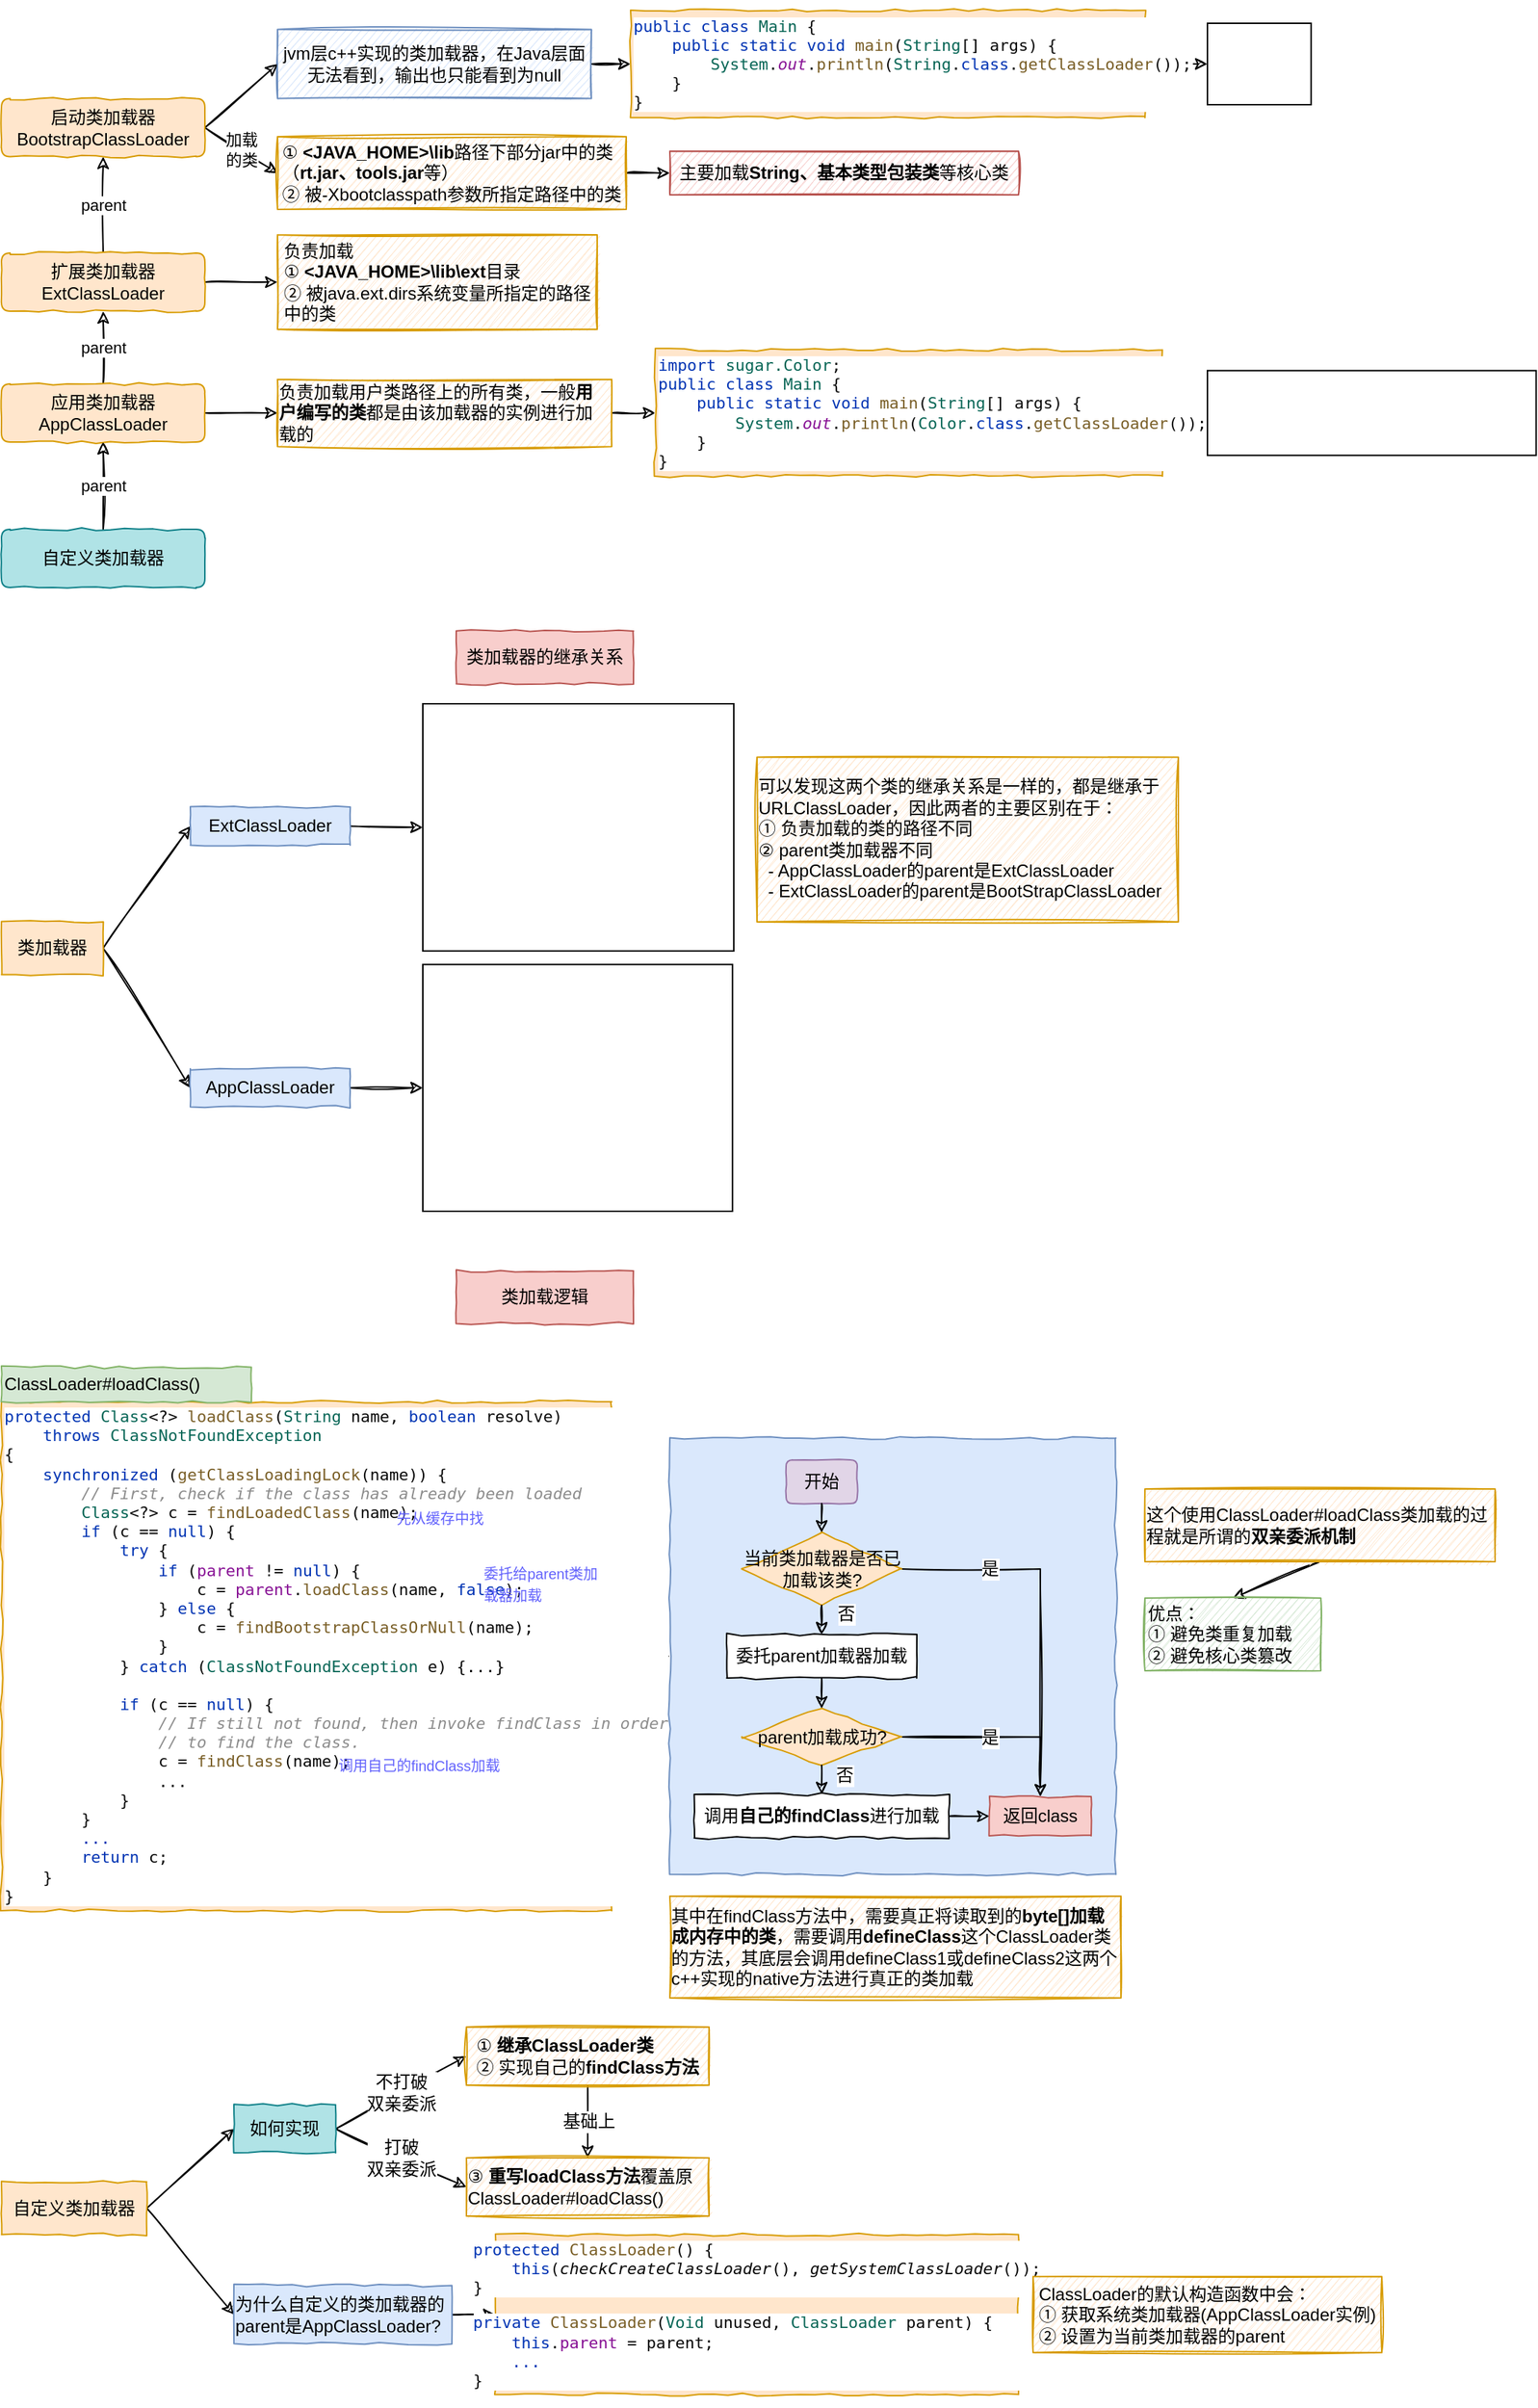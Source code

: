 <mxfile>
    <diagram id="ftux0FwmpLHw2KxXnDP0" name="第 1 页">
        <mxGraphModel dx="968" dy="558" grid="1" gridSize="10" guides="1" tooltips="1" connect="1" arrows="1" fold="1" page="1" pageScale="1" pageWidth="827" pageHeight="1169" math="0" shadow="0">
            <root>
                <mxCell id="0"/>
                <mxCell id="1" parent="0"/>
                <mxCell id="12" style="edgeStyle=none;sketch=1;html=1;exitX=1;exitY=0.5;exitDx=0;exitDy=0;entryX=0;entryY=0.5;entryDx=0;entryDy=0;fontSize=11;" edge="1" parent="1" source="2" target="11">
                    <mxGeometry relative="1" as="geometry"/>
                </mxCell>
                <mxCell id="2" value="jvm层c++实现的类加载器，在Java层面无法看到，输出也只能看到为null" style="rounded=0;whiteSpace=wrap;html=1;fillColor=#dae8fc;strokeColor=#6c8ebf;comic=1;sketch=1;" vertex="1" parent="1">
                    <mxGeometry x="230" y="36.25" width="216" height="47.5" as="geometry"/>
                </mxCell>
                <mxCell id="10" style="edgeStyle=none;sketch=1;html=1;exitX=1;exitY=0.5;exitDx=0;exitDy=0;entryX=0;entryY=0.5;entryDx=0;entryDy=0;" edge="1" parent="1" source="3" target="2">
                    <mxGeometry relative="1" as="geometry"/>
                </mxCell>
                <mxCell id="16" value="加载&lt;br&gt;的类" style="edgeStyle=none;sketch=1;html=1;exitX=1;exitY=0.5;exitDx=0;exitDy=0;entryX=0;entryY=0.5;entryDx=0;entryDy=0;fontSize=11;" edge="1" parent="1" source="3" target="15">
                    <mxGeometry relative="1" as="geometry"/>
                </mxCell>
                <mxCell id="3" value="&lt;span&gt;启动类加载器&lt;br&gt;BootstrapClassLoader&lt;/span&gt;" style="rounded=1;whiteSpace=wrap;html=1;comic=1;fillColor=#ffe6cc;strokeColor=#d79b00;" vertex="1" parent="1">
                    <mxGeometry x="40" y="83.75" width="140" height="40" as="geometry"/>
                </mxCell>
                <mxCell id="7" value="parent" style="edgeStyle=none;sketch=1;html=1;exitX=0.5;exitY=0;exitDx=0;exitDy=0;entryX=0.5;entryY=1;entryDx=0;entryDy=0;" edge="1" parent="1" source="4" target="3">
                    <mxGeometry relative="1" as="geometry"/>
                </mxCell>
                <mxCell id="20" style="edgeStyle=none;sketch=1;html=1;exitX=1;exitY=0.5;exitDx=0;exitDy=0;entryX=0;entryY=0.5;entryDx=0;entryDy=0;fontSize=11;" edge="1" parent="1" source="4" target="19">
                    <mxGeometry relative="1" as="geometry"/>
                </mxCell>
                <mxCell id="4" value="&lt;span&gt;扩展类加载器&lt;br&gt;ExtClassLoader&lt;/span&gt;" style="rounded=1;whiteSpace=wrap;html=1;comic=1;fillColor=#ffe6cc;strokeColor=#d79b00;" vertex="1" parent="1">
                    <mxGeometry x="40" y="190" width="140" height="40" as="geometry"/>
                </mxCell>
                <mxCell id="6" value="parent" style="edgeStyle=none;html=1;exitX=0.5;exitY=0;exitDx=0;exitDy=0;entryX=0.5;entryY=1;entryDx=0;entryDy=0;sketch=1;" edge="1" parent="1" source="5" target="4">
                    <mxGeometry relative="1" as="geometry"/>
                </mxCell>
                <mxCell id="22" style="edgeStyle=none;sketch=1;html=1;exitX=1;exitY=0.5;exitDx=0;exitDy=0;entryX=0;entryY=0.5;entryDx=0;entryDy=0;fontSize=11;" edge="1" parent="1" source="5" target="21">
                    <mxGeometry relative="1" as="geometry"/>
                </mxCell>
                <mxCell id="5" value="&lt;span&gt;应用类加载器&lt;br&gt;AppClassLoader&lt;/span&gt;" style="rounded=1;whiteSpace=wrap;html=1;comic=1;fillColor=#ffe6cc;strokeColor=#d79b00;" vertex="1" parent="1">
                    <mxGeometry x="40" y="280" width="140" height="40" as="geometry"/>
                </mxCell>
                <mxCell id="9" value="parent" style="edgeStyle=none;sketch=1;html=1;exitX=0.5;exitY=0;exitDx=0;exitDy=0;entryX=0.5;entryY=1;entryDx=0;entryDy=0;" edge="1" parent="1" source="8" target="5">
                    <mxGeometry relative="1" as="geometry"/>
                </mxCell>
                <mxCell id="8" value="自定义类加载器" style="rounded=1;whiteSpace=wrap;html=1;comic=1;fillColor=#b0e3e6;strokeColor=#0e8088;" vertex="1" parent="1">
                    <mxGeometry x="40" y="380" width="140" height="40" as="geometry"/>
                </mxCell>
                <mxCell id="14" value="输出" style="edgeStyle=none;sketch=1;html=1;exitX=1;exitY=0.5;exitDx=0;exitDy=0;entryX=0;entryY=0.5;entryDx=0;entryDy=0;fontSize=11;" edge="1" parent="1" source="11" target="13">
                    <mxGeometry relative="1" as="geometry"/>
                </mxCell>
                <mxCell id="11" value="&lt;pre style=&quot;background-color: rgb(255 , 255 , 255) ; color: rgb(8 , 8 , 8) ; font-family: &amp;#34;consolas&amp;#34; , monospace ; font-size: 11px&quot;&gt;&lt;span style=&quot;color: #0033b3&quot;&gt;public class &lt;/span&gt;&lt;span style=&quot;color: #066555&quot;&gt;Main &lt;/span&gt;{&lt;br&gt;    &lt;span style=&quot;color: #0033b3&quot;&gt;public static void &lt;/span&gt;&lt;span style=&quot;color: #795e26&quot;&gt;main&lt;/span&gt;(&lt;span style=&quot;color: #066555&quot;&gt;String&lt;/span&gt;[] args) {&lt;br&gt;        &lt;span style=&quot;color: #066555&quot;&gt;System&lt;/span&gt;.&lt;span style=&quot;color: #871094 ; font-style: italic&quot;&gt;out&lt;/span&gt;.&lt;span style=&quot;color: #795e26&quot;&gt;println&lt;/span&gt;(&lt;span style=&quot;color: #066555&quot;&gt;String&lt;/span&gt;.&lt;span style=&quot;color: #0033b3&quot;&gt;class&lt;/span&gt;.&lt;span style=&quot;color: #795e26&quot;&gt;getClassLoader&lt;/span&gt;());&lt;br&gt;    }&lt;br&gt;}&lt;/pre&gt;" style="rounded=0;whiteSpace=wrap;html=1;fillColor=#ffe6cc;strokeColor=#d79b00;comic=1;sketch=0;align=left;" vertex="1" parent="1">
                    <mxGeometry x="473" y="23.13" width="354" height="73.75" as="geometry"/>
                </mxCell>
                <mxCell id="13" value="" style="shape=image;imageAspect=0;aspect=fixed;verticalLabelPosition=bottom;verticalAlign=top;comic=1;sketch=0;fontSize=11;image=https://codereaper-image-bed.oss-cn-shenzhen.aliyuncs.com/img/image-20220821231137941.png;imageBorder=default;" vertex="1" parent="1">
                    <mxGeometry x="870" y="32" width="71.34" height="56" as="geometry"/>
                </mxCell>
                <mxCell id="18" style="edgeStyle=none;sketch=1;html=1;exitX=1;exitY=0.5;exitDx=0;exitDy=0;entryX=0;entryY=0.5;entryDx=0;entryDy=0;fontSize=11;" edge="1" parent="1" source="15" target="17">
                    <mxGeometry relative="1" as="geometry"/>
                </mxCell>
                <mxCell id="15" value="&lt;div style=&quot;text-align: left&quot;&gt;①&amp;nbsp;&lt;b&gt;&amp;lt;JAVA_HOME&amp;gt;\lib&lt;/b&gt;路径下部分jar中的类&lt;/div&gt;&lt;div style=&quot;text-align: left&quot;&gt;（&lt;b&gt;rt.jar、tools.jar&lt;/b&gt;等）&lt;/div&gt;&lt;div style=&quot;text-align: left&quot;&gt;&lt;span&gt;②&amp;nbsp;&lt;/span&gt;&lt;span&gt;被-Xbootclasspath参数所指定路径中的类&lt;/span&gt;&lt;/div&gt;" style="rounded=0;whiteSpace=wrap;html=1;fillColor=#ffe6cc;strokeColor=#d79b00;comic=1;sketch=1;" vertex="1" parent="1">
                    <mxGeometry x="230" y="110" width="240" height="50" as="geometry"/>
                </mxCell>
                <mxCell id="17" value="&lt;div style=&quot;text-align: left&quot;&gt;主要加载&lt;b&gt;String、基本类型包装类&lt;/b&gt;等核心类&lt;/div&gt;" style="rounded=0;whiteSpace=wrap;html=1;fillColor=#f8cecc;strokeColor=#b85450;comic=1;sketch=1;" vertex="1" parent="1">
                    <mxGeometry x="500" y="120" width="240" height="30" as="geometry"/>
                </mxCell>
                <mxCell id="19" value="&lt;div style=&quot;text-align: left&quot;&gt;负责加载&lt;/div&gt;&lt;div style=&quot;text-align: left&quot;&gt;①&amp;nbsp;&lt;b&gt;&amp;lt;JAVA_HOME&amp;gt;\lib\ext&lt;/b&gt;目录&lt;/div&gt;&lt;div style=&quot;text-align: left&quot;&gt;②&amp;nbsp;被java.ext.dirs系统变量所指定的路径&lt;/div&gt;&lt;div style=&quot;text-align: left&quot;&gt;中的类&lt;/div&gt;" style="rounded=0;whiteSpace=wrap;html=1;fillColor=#ffe6cc;strokeColor=#d79b00;comic=1;sketch=1;" vertex="1" parent="1">
                    <mxGeometry x="230" y="177.5" width="220" height="65" as="geometry"/>
                </mxCell>
                <mxCell id="24" style="edgeStyle=none;sketch=1;html=1;exitX=1;exitY=0.5;exitDx=0;exitDy=0;entryX=0;entryY=0.5;entryDx=0;entryDy=0;fontSize=11;" edge="1" parent="1" source="21" target="23">
                    <mxGeometry relative="1" as="geometry"/>
                </mxCell>
                <mxCell id="21" value="&lt;div style=&quot;text-align: left&quot;&gt;负责加载用户类路径上的所有类，一般&lt;b&gt;用户编写的类&lt;/b&gt;都是由该加载器的实例进行加载的&lt;/div&gt;" style="rounded=0;whiteSpace=wrap;html=1;fillColor=#ffe6cc;strokeColor=#d79b00;comic=1;sketch=1;" vertex="1" parent="1">
                    <mxGeometry x="230" y="276.88" width="230" height="46.25" as="geometry"/>
                </mxCell>
                <mxCell id="26" style="edgeStyle=none;sketch=1;html=1;exitX=1;exitY=0.5;exitDx=0;exitDy=0;entryX=0;entryY=0.5;entryDx=0;entryDy=0;fontSize=11;" edge="1" parent="1" source="23" target="25">
                    <mxGeometry relative="1" as="geometry"/>
                </mxCell>
                <mxCell id="23" value="&lt;pre style=&quot;background-color: rgb(255 , 255 , 255) ; color: rgb(8 , 8 , 8) ; font-family: &amp;#34;consolas&amp;#34; , monospace ; font-size: 11px&quot;&gt;&lt;pre style=&quot;font-family: &amp;#34;consolas&amp;#34; , monospace&quot;&gt;&lt;span style=&quot;color: #0033b3&quot;&gt;import &lt;/span&gt;&lt;span style=&quot;color: #066555&quot;&gt;sugar.Color&lt;/span&gt;;&lt;br&gt;&lt;span style=&quot;color: #0033b3&quot;&gt;public class &lt;/span&gt;&lt;span style=&quot;color: #066555&quot;&gt;Main &lt;/span&gt;{&lt;br&gt;    &lt;span style=&quot;color: #0033b3&quot;&gt;public static void &lt;/span&gt;&lt;span style=&quot;color: #795e26&quot;&gt;main&lt;/span&gt;(&lt;span style=&quot;color: #066555&quot;&gt;String&lt;/span&gt;[] args) {&lt;br&gt;        &lt;span style=&quot;color: #066555&quot;&gt;System&lt;/span&gt;.&lt;span style=&quot;color: #871094 ; font-style: italic&quot;&gt;out&lt;/span&gt;.&lt;span style=&quot;color: #795e26&quot;&gt;println&lt;/span&gt;(&lt;span style=&quot;color: #066555&quot;&gt;Color&lt;/span&gt;.&lt;span style=&quot;color: #0033b3&quot;&gt;class&lt;/span&gt;.&lt;span style=&quot;color: #795e26&quot;&gt;getClassLoader&lt;/span&gt;());&lt;br&gt;    }&lt;br&gt;}&lt;/pre&gt;&lt;/pre&gt;" style="rounded=0;whiteSpace=wrap;html=1;fillColor=#ffe6cc;strokeColor=#d79b00;comic=1;sketch=0;align=left;" vertex="1" parent="1">
                    <mxGeometry x="490" y="256.57" width="349" height="86.88" as="geometry"/>
                </mxCell>
                <mxCell id="25" value="" style="shape=image;imageAspect=0;aspect=fixed;verticalLabelPosition=bottom;verticalAlign=top;comic=1;sketch=0;fontSize=11;image=https://codereaper-image-bed.oss-cn-shenzhen.aliyuncs.com/img/image-20220821232010542.png;imageBorder=default;" vertex="1" parent="1">
                    <mxGeometry x="870" y="270.86" width="226.22" height="58.3" as="geometry"/>
                </mxCell>
                <mxCell id="27" value="&lt;div style=&quot;text-align: left&quot;&gt;类加载器的继承关系&lt;/div&gt;" style="rounded=0;whiteSpace=wrap;html=1;fillColor=#f8cecc;strokeColor=#b85450;comic=1;sketch=0;" vertex="1" parent="1">
                    <mxGeometry x="353" y="450" width="122" height="36.25" as="geometry"/>
                </mxCell>
                <mxCell id="30" style="edgeStyle=none;sketch=1;html=1;exitX=1;exitY=0.5;exitDx=0;exitDy=0;entryX=0;entryY=0.5;entryDx=0;entryDy=0;fontSize=11;" edge="1" parent="1" source="28" target="29">
                    <mxGeometry relative="1" as="geometry"/>
                </mxCell>
                <mxCell id="34" style="edgeStyle=none;sketch=1;html=1;exitX=1;exitY=0.5;exitDx=0;exitDy=0;entryX=0;entryY=0.5;entryDx=0;entryDy=0;fontSize=11;" edge="1" parent="1" source="28" target="33">
                    <mxGeometry relative="1" as="geometry"/>
                </mxCell>
                <mxCell id="28" value="&lt;div style=&quot;text-align: left&quot;&gt;类加载器&lt;/div&gt;" style="rounded=0;whiteSpace=wrap;html=1;fillColor=#ffe6cc;strokeColor=#d79b00;comic=1;sketch=0;" vertex="1" parent="1">
                    <mxGeometry x="40" y="650" width="70" height="36.25" as="geometry"/>
                </mxCell>
                <mxCell id="32" style="edgeStyle=none;sketch=1;html=1;exitX=1;exitY=0.5;exitDx=0;exitDy=0;entryX=0;entryY=0.5;entryDx=0;entryDy=0;fontSize=11;" edge="1" parent="1" source="29" target="31">
                    <mxGeometry relative="1" as="geometry"/>
                </mxCell>
                <mxCell id="29" value="&lt;div style=&quot;text-align: left&quot;&gt;&lt;span style=&quot;text-align: center&quot;&gt;ExtClassLoader&lt;/span&gt;&lt;br&gt;&lt;/div&gt;" style="rounded=0;whiteSpace=wrap;html=1;fillColor=#dae8fc;strokeColor=#6c8ebf;comic=1;sketch=0;" vertex="1" parent="1">
                    <mxGeometry x="170" y="571" width="110" height="26.25" as="geometry"/>
                </mxCell>
                <mxCell id="31" value="" style="shape=image;imageAspect=0;aspect=fixed;verticalLabelPosition=bottom;verticalAlign=top;comic=1;sketch=0;fontSize=11;image=https://codereaper-image-bed.oss-cn-shenzhen.aliyuncs.com/img/image-20220821232405616.png;imageBorder=default;" vertex="1" parent="1">
                    <mxGeometry x="330" y="500" width="214.04" height="170" as="geometry"/>
                </mxCell>
                <mxCell id="36" style="edgeStyle=none;sketch=1;html=1;exitX=1;exitY=0.5;exitDx=0;exitDy=0;entryX=0;entryY=0.5;entryDx=0;entryDy=0;fontSize=11;" edge="1" parent="1" source="33" target="35">
                    <mxGeometry relative="1" as="geometry"/>
                </mxCell>
                <mxCell id="33" value="&lt;div style=&quot;text-align: left&quot;&gt;&lt;span style=&quot;text-align: center&quot;&gt;AppClassLoader&lt;/span&gt;&lt;br&gt;&lt;/div&gt;" style="rounded=0;whiteSpace=wrap;html=1;fillColor=#dae8fc;strokeColor=#6c8ebf;comic=1;sketch=0;" vertex="1" parent="1">
                    <mxGeometry x="170" y="751.01" width="110" height="26.25" as="geometry"/>
                </mxCell>
                <mxCell id="35" value="" style="shape=image;imageAspect=0;aspect=fixed;verticalLabelPosition=bottom;verticalAlign=top;comic=1;sketch=0;fontSize=11;image=https://codereaper-image-bed.oss-cn-shenzhen.aliyuncs.com/img/image-20220821232452790.png;imageBorder=default;" vertex="1" parent="1">
                    <mxGeometry x="330" y="679.28" width="213.15" height="169.72" as="geometry"/>
                </mxCell>
                <mxCell id="37" value="&lt;div style=&quot;text-align: left&quot;&gt;可以发现这两个类的继承关系是一样的，都是继承于URLClassLoader，因此两者的主要区别在于：&lt;/div&gt;&lt;div style=&quot;text-align: left&quot;&gt;① 负责加载的类的路径不同&lt;/div&gt;&lt;div style=&quot;text-align: left&quot;&gt;② parent类加载器不同&lt;/div&gt;&lt;div style=&quot;text-align: left&quot;&gt;&amp;nbsp; - AppClassLoader的parent是ExtClassLoader&lt;/div&gt;&lt;div style=&quot;text-align: left&quot;&gt;&amp;nbsp; - ExtClassLoader的parent是BootStrapClassLoader&lt;/div&gt;" style="rounded=0;whiteSpace=wrap;html=1;fillColor=#ffe6cc;strokeColor=#d79b00;comic=1;sketch=1;" vertex="1" parent="1">
                    <mxGeometry x="560" y="536.75" width="290" height="113.25" as="geometry"/>
                </mxCell>
                <mxCell id="38" value="&lt;div style=&quot;text-align: left&quot;&gt;类加载逻辑&lt;/div&gt;" style="rounded=0;whiteSpace=wrap;html=1;fillColor=#f8cecc;strokeColor=#b85450;comic=1;sketch=0;" vertex="1" parent="1">
                    <mxGeometry x="353" y="890" width="122" height="36.25" as="geometry"/>
                </mxCell>
                <mxCell id="59" style="rounded=0;sketch=1;html=1;exitX=1;exitY=0.5;exitDx=0;exitDy=0;entryX=0;entryY=0.5;entryDx=0;entryDy=0;fontSize=12;" edge="1" parent="1" source="39" target="44">
                    <mxGeometry relative="1" as="geometry"/>
                </mxCell>
                <mxCell id="39" value="&lt;pre style=&quot;background-color: rgb(255 , 255 , 255) ; font-family: &amp;#34;consolas&amp;#34; , monospace ; font-size: 11px&quot;&gt;&lt;pre style=&quot;font-family: &amp;#34;consolas&amp;#34; , monospace&quot;&gt;&lt;span style=&quot;color: rgb(0 , 51 , 179)&quot;&gt;protected &lt;/span&gt;&lt;span style=&quot;color: rgb(6 , 101 , 85)&quot;&gt;Class&lt;/span&gt;&lt;font color=&quot;#080808&quot;&gt;&amp;lt;?&amp;gt; &lt;/font&gt;&lt;span style=&quot;color: rgb(121 , 94 , 38)&quot;&gt;loadClass&lt;/span&gt;&lt;font color=&quot;#080808&quot;&gt;(&lt;/font&gt;&lt;span style=&quot;color: rgb(6 , 101 , 85)&quot;&gt;String &lt;/span&gt;&lt;font color=&quot;#080808&quot;&gt;name, &lt;/font&gt;&lt;span style=&quot;color: rgb(0 , 51 , 179)&quot;&gt;boolean &lt;/span&gt;&lt;font color=&quot;#080808&quot;&gt;resolve)&lt;br&gt;    &lt;/font&gt;&lt;span style=&quot;color: rgb(0 , 51 , 179)&quot;&gt;throws &lt;/span&gt;&lt;span style=&quot;color: rgb(6 , 101 , 85)&quot;&gt;ClassNotFoundException&lt;br&gt;&lt;/span&gt;&lt;font color=&quot;#080808&quot;&gt;{&lt;br&gt;    &lt;/font&gt;&lt;span style=&quot;color: rgb(0 , 51 , 179)&quot;&gt;synchronized &lt;/span&gt;&lt;font color=&quot;#080808&quot;&gt;(&lt;/font&gt;&lt;span style=&quot;color: rgb(121 , 94 , 38)&quot;&gt;getClassLoadingLock&lt;/span&gt;&lt;font color=&quot;#080808&quot;&gt;(name)) {&lt;br&gt;        &lt;/font&gt;&lt;span style=&quot;color: rgb(140 , 140 , 140) ; font-style: italic&quot;&gt;// First, check if the class has already been loaded&lt;br&gt;&lt;/span&gt;&lt;span style=&quot;color: rgb(140 , 140 , 140) ; font-style: italic&quot;&gt;        &lt;/span&gt;&lt;span style=&quot;color: rgb(6 , 101 , 85)&quot;&gt;Class&lt;/span&gt;&lt;font color=&quot;#080808&quot;&gt;&amp;lt;?&amp;gt; c = &lt;/font&gt;&lt;span style=&quot;color: rgb(121 , 94 , 38)&quot;&gt;findLoadedClass&lt;/span&gt;&lt;font color=&quot;#080808&quot;&gt;(name);&lt;br&gt;        &lt;/font&gt;&lt;span style=&quot;color: rgb(0 , 51 , 179)&quot;&gt;if &lt;/span&gt;&lt;font color=&quot;#080808&quot;&gt;(c == &lt;/font&gt;&lt;span style=&quot;color: rgb(0 , 51 , 179)&quot;&gt;null&lt;/span&gt;&lt;font color=&quot;#080808&quot;&gt;) {&lt;br&gt;            &lt;/font&gt;&lt;span style=&quot;color: rgb(0 , 51 , 179)&quot;&gt;try &lt;/span&gt;&lt;font color=&quot;#080808&quot;&gt;{&lt;br&gt;                &lt;/font&gt;&lt;span style=&quot;color: rgb(0 , 51 , 179)&quot;&gt;if &lt;/span&gt;&lt;font color=&quot;#080808&quot;&gt;(&lt;/font&gt;&lt;span style=&quot;color: rgb(135 , 16 , 148)&quot;&gt;parent &lt;/span&gt;&lt;font color=&quot;#080808&quot;&gt;!= &lt;/font&gt;&lt;span style=&quot;color: rgb(0 , 51 , 179)&quot;&gt;null&lt;/span&gt;&lt;font color=&quot;#080808&quot;&gt;) {&lt;br&gt;                    c = &lt;/font&gt;&lt;span style=&quot;color: rgb(135 , 16 , 148)&quot;&gt;parent&lt;/span&gt;&lt;font color=&quot;#080808&quot;&gt;.&lt;/font&gt;&lt;span style=&quot;color: rgb(121 , 94 , 38)&quot;&gt;loadClass&lt;/span&gt;&lt;font color=&quot;#080808&quot;&gt;(name, &lt;/font&gt;&lt;span style=&quot;color: rgb(0 , 51 , 179)&quot;&gt;false&lt;/span&gt;&lt;font color=&quot;#080808&quot;&gt;);&lt;br&gt;                } &lt;/font&gt;&lt;span style=&quot;color: rgb(0 , 51 , 179)&quot;&gt;else &lt;/span&gt;&lt;font color=&quot;#080808&quot;&gt;{&lt;br&gt;                    c = &lt;/font&gt;&lt;span style=&quot;color: rgb(121 , 94 , 38)&quot;&gt;findBootstrapClassOrNull&lt;/span&gt;&lt;font color=&quot;#080808&quot;&gt;(name);&lt;br&gt;                }&lt;br&gt;            } &lt;/font&gt;&lt;span style=&quot;color: rgb(0 , 51 , 179)&quot;&gt;catch &lt;/span&gt;&lt;font color=&quot;#080808&quot;&gt;(&lt;/font&gt;&lt;span style=&quot;color: rgb(6 , 101 , 85)&quot;&gt;ClassNotFoundException &lt;/span&gt;&lt;font color=&quot;#080808&quot;&gt;e) {...}&lt;br&gt;&lt;br&gt;            &lt;/font&gt;&lt;span style=&quot;color: rgb(0 , 51 , 179)&quot;&gt;if &lt;/span&gt;&lt;font color=&quot;#080808&quot;&gt;(c == &lt;/font&gt;&lt;span style=&quot;color: rgb(0 , 51 , 179)&quot;&gt;null&lt;/span&gt;&lt;font color=&quot;#080808&quot;&gt;) {&lt;br&gt;                &lt;/font&gt;&lt;span style=&quot;color: rgb(140 , 140 , 140) ; font-style: italic&quot;&gt;// If still not found, then invoke findClass in order&lt;br&gt;&lt;/span&gt;&lt;span style=&quot;color: rgb(140 , 140 , 140) ; font-style: italic&quot;&gt;                // to find the class.&lt;/span&gt;&lt;font color=&quot;#080808&quot;&gt;&lt;br&gt;                c = &lt;/font&gt;&lt;span style=&quot;color: rgb(121 , 94 , 38)&quot;&gt;findClass&lt;/span&gt;&lt;font color=&quot;#080808&quot;&gt;(name);&lt;br&gt;                ...&lt;br&gt;            }&lt;br&gt;        }&lt;br&gt;        &lt;/font&gt;&lt;font color=&quot;#0033b3&quot;&gt;...&lt;/font&gt;&lt;font color=&quot;#080808&quot;&gt;&lt;br&gt;        &lt;/font&gt;&lt;span style=&quot;color: rgb(0 , 51 , 179)&quot;&gt;return &lt;/span&gt;&lt;font color=&quot;#080808&quot;&gt;c;&lt;br&gt;    }&lt;br&gt;}&lt;/font&gt;&lt;/pre&gt;&lt;/pre&gt;" style="rounded=0;whiteSpace=wrap;html=1;fillColor=#ffe6cc;strokeColor=#d79b00;comic=1;sketch=0;align=left;" vertex="1" parent="1">
                    <mxGeometry x="40" y="980" width="420" height="350" as="geometry"/>
                </mxCell>
                <mxCell id="40" value="ClassLoader#loadClass()" style="rounded=0;whiteSpace=wrap;html=1;fillColor=#d5e8d4;strokeColor=#82b366;comic=1;sketch=0;align=left;" vertex="1" parent="1">
                    <mxGeometry x="40" y="956.25" width="172" height="23.75" as="geometry"/>
                </mxCell>
                <mxCell id="41" value="&lt;font color=&quot;#6262fc&quot;&gt;&lt;span style=&quot;font-size: 10px&quot;&gt;先从缓存中找&lt;/span&gt;&lt;/font&gt;" style="rounded=0;whiteSpace=wrap;html=1;fillColor=none;strokeColor=none;comic=1;align=left;sketch=1;" vertex="1" parent="1">
                    <mxGeometry x="310" y="1050" width="90" height="20" as="geometry"/>
                </mxCell>
                <mxCell id="42" value="&lt;font color=&quot;#6262fc&quot;&gt;&lt;span style=&quot;font-size: 10px&quot;&gt;委托给parent类加载器加载&lt;/span&gt;&lt;/font&gt;" style="rounded=0;whiteSpace=wrap;html=1;fillColor=none;strokeColor=none;comic=1;align=left;sketch=1;" vertex="1" parent="1">
                    <mxGeometry x="370" y="1090" width="90" height="30" as="geometry"/>
                </mxCell>
                <mxCell id="43" value="&lt;font color=&quot;#6262fc&quot;&gt;&lt;span style=&quot;font-size: 10px&quot;&gt;调用自己的findClass加载&lt;/span&gt;&lt;/font&gt;" style="rounded=0;whiteSpace=wrap;html=1;fillColor=none;strokeColor=none;comic=1;align=left;sketch=1;" vertex="1" parent="1">
                    <mxGeometry x="270" y="1220" width="120" height="20" as="geometry"/>
                </mxCell>
                <mxCell id="58" value="" style="group" vertex="1" connectable="0" parent="1">
                    <mxGeometry x="500" y="1005" width="307" height="300" as="geometry"/>
                </mxCell>
                <mxCell id="44" value="&lt;div style=&quot;text-align: left&quot;&gt;&lt;br&gt;&lt;/div&gt;" style="rounded=0;whiteSpace=wrap;html=1;fillColor=#dae8fc;strokeColor=#6c8ebf;comic=1;sketch=0;" vertex="1" parent="58">
                    <mxGeometry width="307" height="300" as="geometry"/>
                </mxCell>
                <mxCell id="45" value="&lt;div style=&quot;text-align: left&quot;&gt;返回class&lt;/div&gt;" style="rounded=0;whiteSpace=wrap;html=1;comic=1;sketch=0;fillColor=#f8cecc;strokeColor=#b85450;" vertex="1" parent="58">
                    <mxGeometry x="220" y="246.5" width="70" height="27" as="geometry"/>
                </mxCell>
                <mxCell id="46" value="开始" style="rounded=1;whiteSpace=wrap;html=1;comic=1;fillColor=#e1d5e7;strokeColor=#9673a6;" vertex="1" parent="58">
                    <mxGeometry x="80" y="15" width="49" height="30" as="geometry"/>
                </mxCell>
                <mxCell id="49" value="是" style="edgeStyle=orthogonalEdgeStyle;sketch=1;html=1;exitX=1;exitY=0.5;exitDx=0;exitDy=0;entryX=0.5;entryY=0;entryDx=0;entryDy=0;fontSize=12;rounded=0;" edge="1" parent="58" source="47" target="45">
                    <mxGeometry x="-0.52" relative="1" as="geometry">
                        <mxPoint as="offset"/>
                    </mxGeometry>
                </mxCell>
                <mxCell id="47" value="&lt;font style=&quot;font-size: 12px&quot;&gt;当前类加载器是否已加载该类?&lt;/font&gt;" style="rhombus;whiteSpace=wrap;html=1;comic=1;sketch=0;fontSize=11;fillColor=#ffe6cc;strokeColor=#d79b00;" vertex="1" parent="58">
                    <mxGeometry x="49.5" y="65" width="110" height="50" as="geometry"/>
                </mxCell>
                <mxCell id="48" style="edgeStyle=none;sketch=1;html=1;exitX=0.5;exitY=1;exitDx=0;exitDy=0;entryX=0.5;entryY=0;entryDx=0;entryDy=0;fontSize=12;" edge="1" parent="58" source="46" target="47">
                    <mxGeometry relative="1" as="geometry"/>
                </mxCell>
                <mxCell id="50" value="&lt;div style=&quot;text-align: left&quot;&gt;委托parent加载器加载&lt;/div&gt;" style="rounded=0;whiteSpace=wrap;html=1;comic=1;sketch=0;" vertex="1" parent="58">
                    <mxGeometry x="39.13" y="135" width="130.75" height="30" as="geometry"/>
                </mxCell>
                <mxCell id="51" value="否" style="edgeStyle=none;sketch=1;html=1;exitX=0.5;exitY=1;exitDx=0;exitDy=0;entryX=0.5;entryY=0;entryDx=0;entryDy=0;fontSize=12;" edge="1" parent="58" source="47" target="50">
                    <mxGeometry x="-0.334" y="16" relative="1" as="geometry">
                        <mxPoint as="offset"/>
                    </mxGeometry>
                </mxCell>
                <mxCell id="54" value="是" style="edgeStyle=orthogonalEdgeStyle;sketch=1;html=1;exitX=1;exitY=0.5;exitDx=0;exitDy=0;entryX=0.5;entryY=0;entryDx=0;entryDy=0;fontSize=12;rounded=0;" edge="1" parent="58" source="52" target="45">
                    <mxGeometry x="-0.114" relative="1" as="geometry">
                        <mxPoint as="offset"/>
                    </mxGeometry>
                </mxCell>
                <mxCell id="52" value="&lt;font style=&quot;font-size: 12px&quot;&gt;parent加载成功?&lt;/font&gt;" style="rhombus;whiteSpace=wrap;html=1;comic=1;sketch=0;fontSize=11;fillColor=#ffe6cc;strokeColor=#d79b00;" vertex="1" parent="58">
                    <mxGeometry x="49.5" y="186" width="110" height="39" as="geometry"/>
                </mxCell>
                <mxCell id="53" style="edgeStyle=none;sketch=1;html=1;exitX=0.5;exitY=1;exitDx=0;exitDy=0;entryX=0.5;entryY=0;entryDx=0;entryDy=0;fontSize=12;" edge="1" parent="58" source="50" target="52">
                    <mxGeometry relative="1" as="geometry"/>
                </mxCell>
                <mxCell id="57" style="edgeStyle=none;sketch=1;html=1;exitX=1;exitY=0.5;exitDx=0;exitDy=0;entryX=0;entryY=0.5;entryDx=0;entryDy=0;fontSize=12;" edge="1" parent="58" source="55" target="45">
                    <mxGeometry relative="1" as="geometry"/>
                </mxCell>
                <mxCell id="55" value="&lt;div style=&quot;text-align: left&quot;&gt;调用&lt;b&gt;自己的findClass&lt;/b&gt;进行加载&lt;/div&gt;" style="rounded=0;whiteSpace=wrap;html=1;comic=1;sketch=0;" vertex="1" parent="58">
                    <mxGeometry x="16.76" y="245" width="175.49" height="30" as="geometry"/>
                </mxCell>
                <mxCell id="56" value="否" style="edgeStyle=none;sketch=1;html=1;exitX=0.5;exitY=1;exitDx=0;exitDy=0;entryX=0.5;entryY=0;entryDx=0;entryDy=0;fontSize=12;" edge="1" parent="58" source="52" target="55">
                    <mxGeometry x="-0.304" y="15" relative="1" as="geometry">
                        <mxPoint as="offset"/>
                    </mxGeometry>
                </mxCell>
                <mxCell id="60" value="&lt;div style=&quot;text-align: left&quot;&gt;其中在findClass方法中，需要真正将读取到的&lt;b&gt;byte[]加载成内存中的类&lt;/b&gt;，需要调用&lt;b&gt;defineClass&lt;/b&gt;这个ClassLoader类的方法，其底层会调用defineClass1或defineClass2这两个c++实现的native方法进行真正的类加载&lt;/div&gt;" style="rounded=0;whiteSpace=wrap;html=1;fillColor=#ffe6cc;strokeColor=#d79b00;comic=1;sketch=1;" vertex="1" parent="1">
                    <mxGeometry x="500" y="1320" width="310.5" height="70" as="geometry"/>
                </mxCell>
                <mxCell id="63" style="edgeStyle=none;rounded=0;sketch=1;html=1;exitX=0.5;exitY=1;exitDx=0;exitDy=0;entryX=0.5;entryY=0;entryDx=0;entryDy=0;fontSize=12;" edge="1" parent="1" source="61" target="62">
                    <mxGeometry relative="1" as="geometry"/>
                </mxCell>
                <mxCell id="61" value="&lt;div style=&quot;text-align: left&quot;&gt;这个使用ClassLoader#loadClass类加载的过程就是所谓的&lt;b&gt;双亲委派机制&lt;/b&gt;&lt;/div&gt;" style="rounded=0;whiteSpace=wrap;html=1;fillColor=#ffe6cc;strokeColor=#d79b00;comic=1;sketch=1;" vertex="1" parent="1">
                    <mxGeometry x="827" y="1040" width="241" height="50" as="geometry"/>
                </mxCell>
                <mxCell id="62" value="&lt;div&gt;优点：&lt;/div&gt;&lt;div&gt;①&amp;nbsp;避免类重复加载&lt;/div&gt;&lt;div&gt;②&amp;nbsp;避免核心类篡改&lt;/div&gt;" style="rounded=0;whiteSpace=wrap;html=1;fillColor=#d5e8d4;strokeColor=#82b366;comic=1;sketch=1;align=left;" vertex="1" parent="1">
                    <mxGeometry x="827" y="1115" width="121" height="50" as="geometry"/>
                </mxCell>
                <mxCell id="66" style="edgeStyle=none;rounded=0;sketch=1;html=1;exitX=1;exitY=0.5;exitDx=0;exitDy=0;entryX=0;entryY=0.5;entryDx=0;entryDy=0;fontSize=12;" edge="1" parent="1" source="64" target="65">
                    <mxGeometry relative="1" as="geometry"/>
                </mxCell>
                <mxCell id="73" style="edgeStyle=none;rounded=0;sketch=1;html=1;exitX=1;exitY=0.5;exitDx=0;exitDy=0;entryX=0;entryY=0.5;entryDx=0;entryDy=0;fontSize=12;" edge="1" parent="1" source="64" target="72">
                    <mxGeometry relative="1" as="geometry"/>
                </mxCell>
                <mxCell id="64" value="&lt;div style=&quot;text-align: left&quot;&gt;自定义类加载器&lt;/div&gt;" style="rounded=0;whiteSpace=wrap;html=1;fillColor=#ffe6cc;strokeColor=#d79b00;comic=1;sketch=0;" vertex="1" parent="1">
                    <mxGeometry x="40" y="1516.51" width="100" height="36.25" as="geometry"/>
                </mxCell>
                <mxCell id="68" value="不打破&lt;br&gt;双亲委派" style="edgeStyle=none;rounded=0;sketch=1;html=1;exitX=1;exitY=0.5;exitDx=0;exitDy=0;entryX=0;entryY=0.5;entryDx=0;entryDy=0;fontSize=12;" edge="1" parent="1" source="65" target="67">
                    <mxGeometry relative="1" as="geometry"/>
                </mxCell>
                <mxCell id="70" value="打破&lt;br&gt;双亲委派" style="edgeStyle=none;rounded=0;sketch=1;html=1;exitX=1;exitY=0.5;exitDx=0;exitDy=0;entryX=0;entryY=0.5;entryDx=0;entryDy=0;fontSize=12;" edge="1" parent="1" source="65" target="69">
                    <mxGeometry relative="1" as="geometry"/>
                </mxCell>
                <mxCell id="65" value="&lt;div style=&quot;text-align: left&quot;&gt;如何实现&lt;/div&gt;" style="rounded=0;whiteSpace=wrap;html=1;fillColor=#b0e3e6;strokeColor=#0e8088;comic=1;sketch=0;" vertex="1" parent="1">
                    <mxGeometry x="200" y="1463.51" width="70" height="33" as="geometry"/>
                </mxCell>
                <mxCell id="71" value="基础上" style="edgeStyle=none;rounded=0;sketch=1;html=1;exitX=0.5;exitY=1;exitDx=0;exitDy=0;entryX=0.5;entryY=0;entryDx=0;entryDy=0;fontSize=12;" edge="1" parent="1" source="67" target="69">
                    <mxGeometry relative="1" as="geometry"/>
                </mxCell>
                <mxCell id="67" value="&lt;div style=&quot;text-align: left&quot;&gt;①&amp;nbsp;&lt;b&gt;继承ClassLoader类&lt;/b&gt;&lt;/div&gt;&lt;div style=&quot;text-align: left&quot;&gt;② 实现自己的&lt;b&gt;findClass方法&lt;/b&gt;&lt;/div&gt;" style="rounded=0;whiteSpace=wrap;html=1;fillColor=#ffe6cc;strokeColor=#d79b00;comic=1;sketch=1;" vertex="1" parent="1">
                    <mxGeometry x="360" y="1410" width="167" height="40" as="geometry"/>
                </mxCell>
                <mxCell id="69" value="&lt;div style=&quot;text-align: left&quot;&gt;③ &lt;b&gt;重写loadClass方法&lt;/b&gt;覆盖原ClassLoader#loadClass()&lt;/div&gt;" style="rounded=0;whiteSpace=wrap;html=1;fillColor=#ffe6cc;strokeColor=#d79b00;comic=1;sketch=1;" vertex="1" parent="1">
                    <mxGeometry x="360" y="1500" width="167" height="40" as="geometry"/>
                </mxCell>
                <mxCell id="75" style="edgeStyle=none;rounded=0;sketch=1;html=1;exitX=1;exitY=0.5;exitDx=0;exitDy=0;entryX=0;entryY=0.5;entryDx=0;entryDy=0;fontSize=11;" edge="1" parent="1" source="72" target="74">
                    <mxGeometry relative="1" as="geometry"/>
                </mxCell>
                <mxCell id="72" value="&lt;div style=&quot;text-align: left&quot;&gt;为什么自定义的类加载器的parent是AppClassLoader?&lt;/div&gt;" style="rounded=0;whiteSpace=wrap;html=1;fillColor=#dae8fc;strokeColor=#6c8ebf;comic=1;sketch=0;" vertex="1" parent="1">
                    <mxGeometry x="200" y="1587.76" width="150" height="40" as="geometry"/>
                </mxCell>
                <mxCell id="74" value="&lt;div style=&quot;text-align: left ; font-size: 11px&quot;&gt;&lt;pre style=&quot;background-color: rgb(255 , 255 , 255) ; color: rgb(8 , 8 , 8) ; font-family: &amp;#34;consolas&amp;#34; , monospace ; font-size: 11px&quot;&gt;&lt;span style=&quot;color: #0033b3&quot;&gt;protected &lt;/span&gt;&lt;span style=&quot;color: #795e26&quot;&gt;ClassLoader&lt;/span&gt;() {&lt;br&gt;    &lt;span style=&quot;color: #0033b3&quot;&gt;this&lt;/span&gt;(&lt;span style=&quot;font-style: italic&quot;&gt;checkCreateClassLoader&lt;/span&gt;(), &lt;span style=&quot;font-style: italic&quot;&gt;getSystemClassLoader&lt;/span&gt;());&lt;br&gt;}&lt;/pre&gt;&lt;pre style=&quot;background-color: rgb(255 , 255 , 255) ; font-family: &amp;#34;consolas&amp;#34; , monospace ; font-size: 11px&quot;&gt;&lt;pre style=&quot;font-family: &amp;#34;consolas&amp;#34; , monospace&quot;&gt;&lt;span style=&quot;color: rgb(0 , 51 , 179)&quot;&gt;private &lt;/span&gt;&lt;span style=&quot;color: rgb(121 , 94 , 38)&quot;&gt;ClassLoader&lt;/span&gt;&lt;font color=&quot;#080808&quot;&gt;(&lt;/font&gt;&lt;span style=&quot;color: rgb(6 , 101 , 85)&quot;&gt;Void &lt;/span&gt;&lt;font color=&quot;#080808&quot;&gt;unused, &lt;/font&gt;&lt;span style=&quot;color: rgb(6 , 101 , 85)&quot;&gt;ClassLoader &lt;/span&gt;&lt;font color=&quot;#080808&quot;&gt;parent) {&lt;br&gt;    &lt;/font&gt;&lt;span style=&quot;color: rgb(0 , 51 , 179)&quot;&gt;this&lt;/span&gt;&lt;font color=&quot;#080808&quot;&gt;.&lt;/font&gt;&lt;span style=&quot;color: rgb(135 , 16 , 148)&quot;&gt;parent &lt;/span&gt;&lt;font color=&quot;#080808&quot;&gt;= parent;&lt;br&gt;    &lt;/font&gt;&lt;font color=&quot;#0033b3&quot;&gt;...&lt;/font&gt;&lt;font color=&quot;#080808&quot;&gt;&lt;br&gt;}&lt;/font&gt;&lt;/pre&gt;&lt;/pre&gt;&lt;/div&gt;" style="rounded=0;whiteSpace=wrap;html=1;fillColor=#ffe6cc;strokeColor=#d79b00;comic=1;sketch=0;" vertex="1" parent="1">
                    <mxGeometry x="380" y="1552.76" width="360" height="110" as="geometry"/>
                </mxCell>
                <mxCell id="76" value="&lt;div style=&quot;text-align: left&quot;&gt;ClassLoader的默认构造函数中会：&lt;/div&gt;&lt;div style=&quot;text-align: left&quot;&gt;① 获取系统类加载器(AppClassLoader实例)&lt;/div&gt;&lt;div style=&quot;text-align: left&quot;&gt;② 设置为当前类加载器的parent&lt;/div&gt;" style="rounded=0;whiteSpace=wrap;html=1;fillColor=#ffe6cc;strokeColor=#d79b00;comic=1;sketch=1;" vertex="1" parent="1">
                    <mxGeometry x="750" y="1581.64" width="240" height="52.24" as="geometry"/>
                </mxCell>
            </root>
        </mxGraphModel>
    </diagram>
</mxfile>